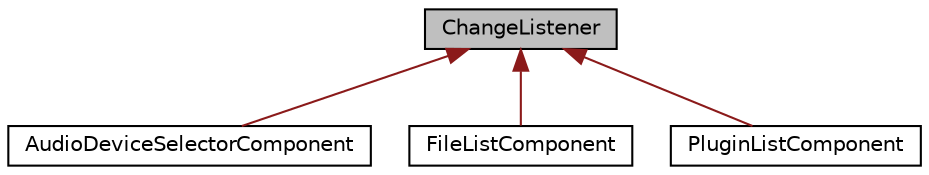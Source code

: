 digraph "ChangeListener"
{
  bgcolor="transparent";
  edge [fontname="Helvetica",fontsize="10",labelfontname="Helvetica",labelfontsize="10"];
  node [fontname="Helvetica",fontsize="10",shape=record];
  Node0 [label="ChangeListener",height=0.2,width=0.4,color="black", fillcolor="grey75", style="filled", fontcolor="black"];
  Node0 -> Node1 [dir="back",color="firebrick4",fontsize="10",style="solid",fontname="Helvetica"];
  Node1 [label="AudioDeviceSelectorComponent",height=0.2,width=0.4,color="black",URL="$classAudioDeviceSelectorComponent.html",tooltip="A component containing controls to let the user change the audio settings of an AudioDeviceManager ob..."];
  Node0 -> Node2 [dir="back",color="firebrick4",fontsize="10",style="solid",fontname="Helvetica"];
  Node2 [label="FileListComponent",height=0.2,width=0.4,color="black",URL="$classFileListComponent.html",tooltip="A component that displays the files in a directory as a listbox. "];
  Node0 -> Node3 [dir="back",color="firebrick4",fontsize="10",style="solid",fontname="Helvetica"];
  Node3 [label="PluginListComponent",height=0.2,width=0.4,color="black",URL="$classPluginListComponent.html",tooltip="A component displaying a list of plugins, with options to scan for them, add, remove and sort them..."];
}
